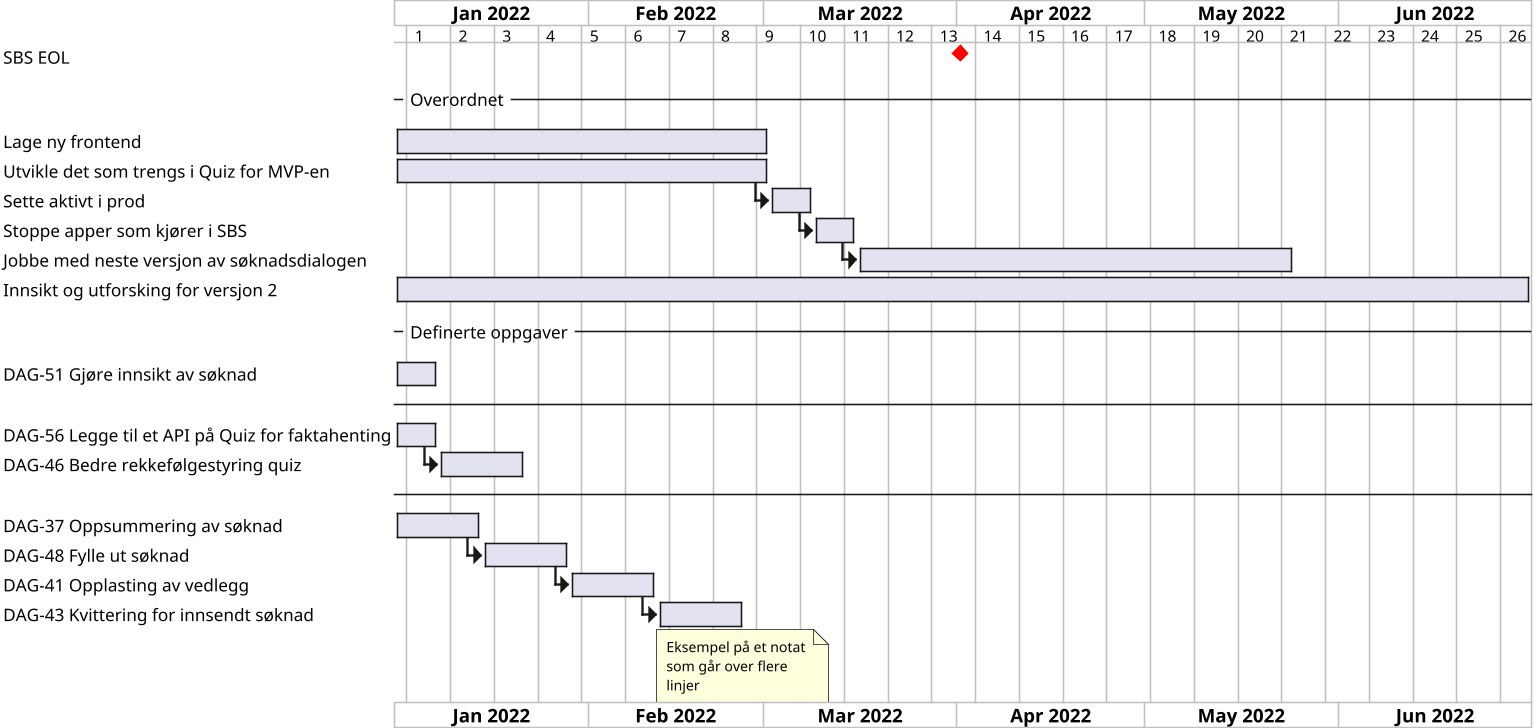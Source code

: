 @startgantt
skinparam dpi 150
ganttscale weekly
Labels on first column

Project starts 2022-01-01

[SBS EOL] happens 2022-04-01 and is colored in Red

-- Overordnet --
[Lage ny frontend] starts 2022-01-01 and ends 2022-03-01
[Utvikle det som trengs i Quiz for MVP-en] starts 2022-01-01 and ends 2022-03-01
then [Sette aktivt i prod] lasts 1 week
then [Stoppe apper som kjører i SBS] lasts 1 week
then [Jobbe med neste versjon av søknadsdialogen] lasts 10 week
[Innsikt og utforsking for versjon 2] starts 2022-01-01 and ends 2022-07-01

-- Definerte oppgaver --
[DAG-51 Gjøre innsikt av søknad] lasts 1 week

--

[DAG-56 Legge til et API på Quiz for faktahenting] lasts 1 week
then [DAG-46 Bedre rekkefølgestyring quiz] lasts 2 week

--

[DAG-37 Oppsummering av søknad] lasts 2 weeks
[DAG-37 Oppsummering av søknad] links to [[https://jira.adeo.no/browse/DAG-37]]
then [DAG-48 Fylle ut søknad] lasts 2 weeks
then [DAG-41 Opplasting av vedlegg] lasts 2 weeks
then [DAG-43 Kvittering for innsendt søknad] lasts 2 weeks
note bottom
Eksempel på et notat
som går over flere
linjer
end note

@endgantt
